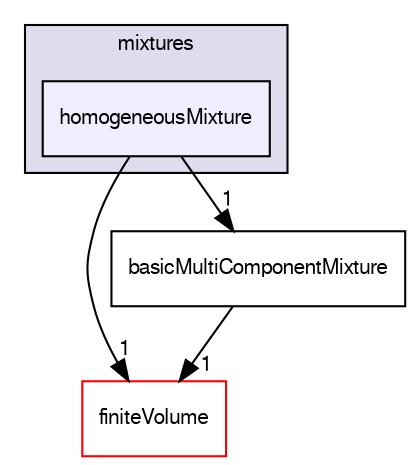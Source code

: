 digraph "src/thermophysicalModels/reactionThermo/mixtures/homogeneousMixture" {
  bgcolor=transparent;
  compound=true
  node [ fontsize="10", fontname="FreeSans"];
  edge [ labelfontsize="10", labelfontname="FreeSans"];
  subgraph clusterdir_4c3899116fa10d6c6748b991d6c665d1 {
    graph [ bgcolor="#ddddee", pencolor="black", label="mixtures" fontname="FreeSans", fontsize="10", URL="dir_4c3899116fa10d6c6748b991d6c665d1.html"]
  dir_2c47dd594bafbfedbefffd42d67f413d [shape=box, label="homogeneousMixture", style="filled", fillcolor="#eeeeff", pencolor="black", URL="dir_2c47dd594bafbfedbefffd42d67f413d.html"];
  }
  dir_9bd15774b555cf7259a6fa18f99fe99b [shape=box label="finiteVolume" color="red" URL="dir_9bd15774b555cf7259a6fa18f99fe99b.html"];
  dir_432a0680e4fd34ccdcdfb0d368a0c5d1 [shape=box label="basicMultiComponentMixture" URL="dir_432a0680e4fd34ccdcdfb0d368a0c5d1.html"];
  dir_432a0680e4fd34ccdcdfb0d368a0c5d1->dir_9bd15774b555cf7259a6fa18f99fe99b [headlabel="1", labeldistance=1.5 headhref="dir_002677_000749.html"];
  dir_2c47dd594bafbfedbefffd42d67f413d->dir_9bd15774b555cf7259a6fa18f99fe99b [headlabel="1", labeldistance=1.5 headhref="dir_002679_000749.html"];
  dir_2c47dd594bafbfedbefffd42d67f413d->dir_432a0680e4fd34ccdcdfb0d368a0c5d1 [headlabel="1", labeldistance=1.5 headhref="dir_002679_002677.html"];
}
